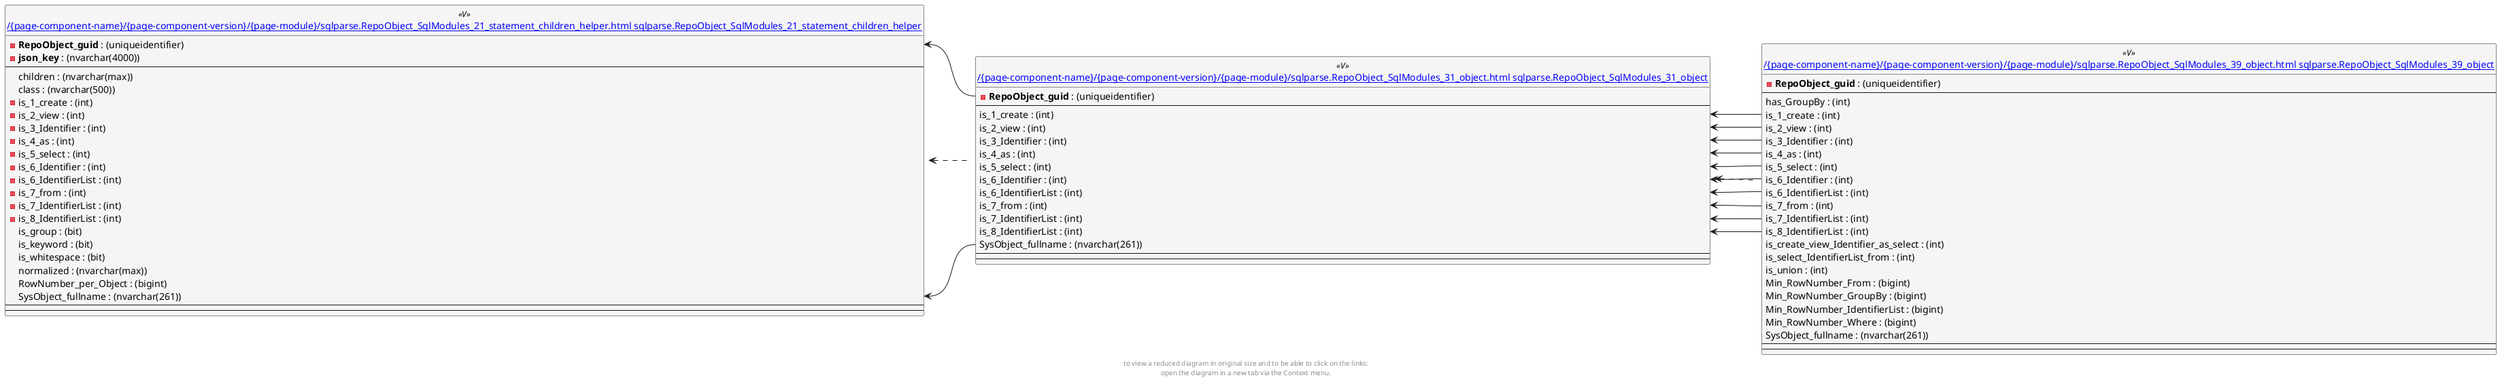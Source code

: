 @startuml
left to right direction
'top to bottom direction
hide circle
'avoide "." issues:
set namespaceSeparator none


skinparam class {
  BackgroundColor White
  BackgroundColor<<FN>> Yellow
  BackgroundColor<<FS>> Yellow
  BackgroundColor<<FT>> LightGray
  BackgroundColor<<IF>> Yellow
  BackgroundColor<<IS>> Yellow
  BackgroundColor<<P>> Aqua
  BackgroundColor<<PC>> Aqua
  BackgroundColor<<SN>> Yellow
  BackgroundColor<<SO>> SlateBlue
  BackgroundColor<<TF>> LightGray
  BackgroundColor<<TR>> Tomato
  BackgroundColor<<U>> White
  BackgroundColor<<V>> WhiteSmoke
  BackgroundColor<<X>> Aqua
}


entity "[[{site-url}/{page-component-name}/{page-component-version}/{page-module}/sqlparse.RepoObject_SqlModules_21_statement_children_helper.html sqlparse.RepoObject_SqlModules_21_statement_children_helper]]" as sqlparse.RepoObject_SqlModules_21_statement_children_helper << V >> {
  - **RepoObject_guid** : (uniqueidentifier)
  - **json_key** : (nvarchar(4000))
  --
  children : (nvarchar(max))
  class : (nvarchar(500))
  - is_1_create : (int)
  - is_2_view : (int)
  - is_3_Identifier : (int)
  - is_4_as : (int)
  - is_5_select : (int)
  - is_6_Identifier : (int)
  - is_6_IdentifierList : (int)
  - is_7_from : (int)
  - is_7_IdentifierList : (int)
  - is_8_IdentifierList : (int)
  is_group : (bit)
  is_keyword : (bit)
  is_whitespace : (bit)
  normalized : (nvarchar(max))
  RowNumber_per_Object : (bigint)
  SysObject_fullname : (nvarchar(261))
  --
  --
}

entity "[[{site-url}/{page-component-name}/{page-component-version}/{page-module}/sqlparse.RepoObject_SqlModules_31_object.html sqlparse.RepoObject_SqlModules_31_object]]" as sqlparse.RepoObject_SqlModules_31_object << V >> {
  - **RepoObject_guid** : (uniqueidentifier)
  --
  is_1_create : (int)
  is_2_view : (int)
  is_3_Identifier : (int)
  is_4_as : (int)
  is_5_select : (int)
  is_6_Identifier : (int)
  is_6_IdentifierList : (int)
  is_7_from : (int)
  is_7_IdentifierList : (int)
  is_8_IdentifierList : (int)
  SysObject_fullname : (nvarchar(261))
  --
  --
}

entity "[[{site-url}/{page-component-name}/{page-component-version}/{page-module}/sqlparse.RepoObject_SqlModules_39_object.html sqlparse.RepoObject_SqlModules_39_object]]" as sqlparse.RepoObject_SqlModules_39_object << V >> {
  - **RepoObject_guid** : (uniqueidentifier)
  --
  has_GroupBy : (int)
  is_1_create : (int)
  is_2_view : (int)
  is_3_Identifier : (int)
  is_4_as : (int)
  is_5_select : (int)
  is_6_Identifier : (int)
  is_6_IdentifierList : (int)
  is_7_from : (int)
  is_7_IdentifierList : (int)
  is_8_IdentifierList : (int)
  is_create_view_Identifier_as_select : (int)
  is_select_IdentifierList_from : (int)
  is_union : (int)
  Min_RowNumber_From : (bigint)
  Min_RowNumber_GroupBy : (bigint)
  Min_RowNumber_IdentifierList : (bigint)
  Min_RowNumber_Where : (bigint)
  SysObject_fullname : (nvarchar(261))
  --
  --
}

sqlparse.RepoObject_SqlModules_21_statement_children_helper <.. sqlparse.RepoObject_SqlModules_31_object
sqlparse.RepoObject_SqlModules_31_object <.. sqlparse.RepoObject_SqlModules_39_object
sqlparse.RepoObject_SqlModules_21_statement_children_helper::RepoObject_guid <-- sqlparse.RepoObject_SqlModules_31_object::RepoObject_guid
sqlparse.RepoObject_SqlModules_21_statement_children_helper::SysObject_fullname <-- sqlparse.RepoObject_SqlModules_31_object::SysObject_fullname
sqlparse.RepoObject_SqlModules_31_object::is_1_create <-- sqlparse.RepoObject_SqlModules_39_object::is_1_create
sqlparse.RepoObject_SqlModules_31_object::is_2_view <-- sqlparse.RepoObject_SqlModules_39_object::is_2_view
sqlparse.RepoObject_SqlModules_31_object::is_3_Identifier <-- sqlparse.RepoObject_SqlModules_39_object::is_3_Identifier
sqlparse.RepoObject_SqlModules_31_object::is_4_as <-- sqlparse.RepoObject_SqlModules_39_object::is_4_as
sqlparse.RepoObject_SqlModules_31_object::is_5_select <-- sqlparse.RepoObject_SqlModules_39_object::is_5_select
sqlparse.RepoObject_SqlModules_31_object::is_6_Identifier <-- sqlparse.RepoObject_SqlModules_39_object::is_6_Identifier
sqlparse.RepoObject_SqlModules_31_object::is_6_IdentifierList <-- sqlparse.RepoObject_SqlModules_39_object::is_6_IdentifierList
sqlparse.RepoObject_SqlModules_31_object::is_7_from <-- sqlparse.RepoObject_SqlModules_39_object::is_7_from
sqlparse.RepoObject_SqlModules_31_object::is_7_IdentifierList <-- sqlparse.RepoObject_SqlModules_39_object::is_7_IdentifierList
sqlparse.RepoObject_SqlModules_31_object::is_8_IdentifierList <-- sqlparse.RepoObject_SqlModules_39_object::is_8_IdentifierList
footer
to view a reduced diagram in original size and to be able to click on the links:
open the diagram in a new tab via the Context menu.
end footer

@enduml

